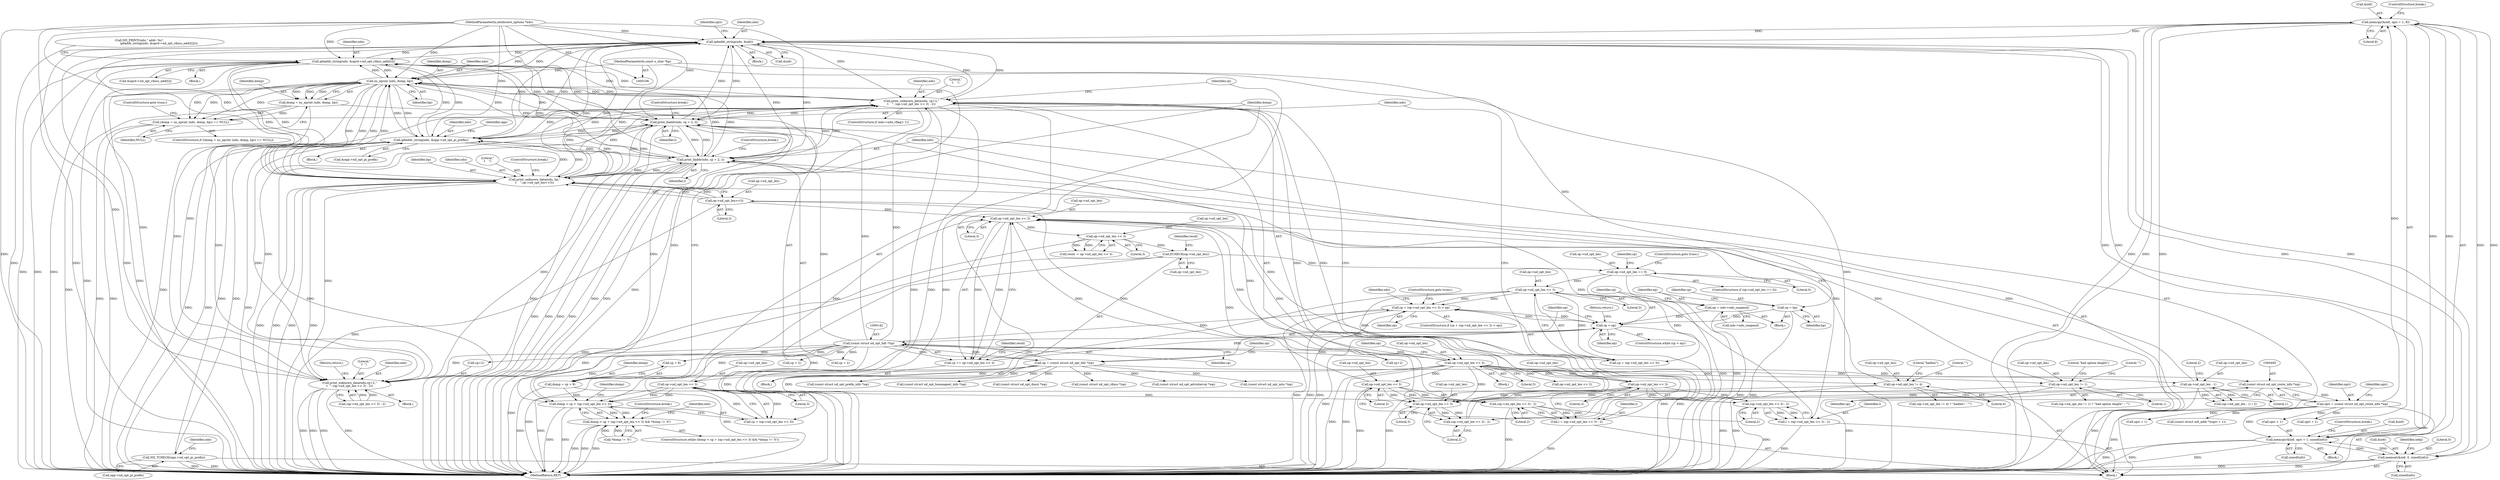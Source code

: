 digraph "0_tcpdump_d7505276842e85bfd067fa21cdb32b8a2dc3c5e4_0@API" {
"1000526" [label="(Call,memcpy(&in6, opri + 1, 8))"];
"1000555" [label="(Call,ip6addr_string(ndo, &in6))"];
"1000382" [label="(Call,ip6addr_string(ndo, &oprd->nd_opt_rdnss_addr[i]))"];
"1000436" [label="(Call,ns_nprint (ndo, domp, bp))"];
"1000612" [label="(Call,print_unknown_data(ndo, cp+2,\"\n\t    \", (op->nd_opt_len << 3) - 2))"];
"1000228" [label="(Call,print_lladdr(ndo, cp + 2, l))"];
"1000251" [label="(Call,ip6addr_string(ndo, &opp->nd_opt_pi_prefix))"];
"1000211" [label="(Call,print_lladdr(ndo, cp + 2, l))"];
"1000296" [label="(Call,print_unknown_data(ndo, bp,\"\n\t    \",op->nd_opt_len<<3))"];
"1000107" [label="(MethodParameterIn,netdissect_options *ndo)"];
"1000108" [label="(MethodParameterIn,const u_char *bp)"];
"1000300" [label="(Call,op->nd_opt_len<<3)"];
"1000188" [label="(Call,op->nd_opt_len << 3)"];
"1000164" [label="(Call,op->nd_opt_len << 3)"];
"1000154" [label="(Call,op->nd_opt_len == 0)"];
"1000144" [label="(Call,ECHECK(op->nd_opt_len))"];
"1000634" [label="(Call,op->nd_opt_len << 3)"];
"1000627" [label="(Call,op->nd_opt_len << 3)"];
"1000222" [label="(Call,op->nd_opt_len << 3)"];
"1000205" [label="(Call,op->nd_opt_len << 3)"];
"1000263" [label="(Call,op->nd_opt_len != 4)"];
"1000328" [label="(Call,op->nd_opt_len != 1)"];
"1000345" [label="(Call,op->nd_opt_len - 1)"];
"1000418" [label="(Call,op->nd_opt_len << 3)"];
"1000619" [label="(Call,op->nd_opt_len << 3)"];
"1000141" [label="(Call,(const struct nd_opt_hdr *)cp)"];
"1000135" [label="(Call,cp < ep)"];
"1000625" [label="(Call,cp += op->nd_opt_len << 3)"];
"1000126" [label="(Call,cp = bp)"];
"1000129" [label="(Call,ep = ndo->ndo_snapend)"];
"1000161" [label="(Call,cp + (op->nd_opt_len << 3) > ep)"];
"1000202" [label="(Call,l = (op->nd_opt_len << 3) - 2)"];
"1000204" [label="(Call,(op->nd_opt_len << 3) - 2)"];
"1000241" [label="(Call,ND_TCHECK(opp->nd_opt_pi_prefix))"];
"1000219" [label="(Call,l = (op->nd_opt_len << 3) - 2)"];
"1000221" [label="(Call,(op->nd_opt_len << 3) - 2)"];
"1000618" [label="(Call,(op->nd_opt_len << 3) - 2)"];
"1000414" [label="(Call,domp < cp + (op->nd_opt_len << 3))"];
"1000407" [label="(Call,domp = cp + 8)"];
"1000434" [label="(Call,domp = ns_nprint (ndo, domp, bp))"];
"1000501" [label="(Call,memset(&in6, 0, sizeof(in6)))"];
"1000526" [label="(Call,memcpy(&in6, opri + 1, 8))"];
"1000538" [label="(Call,memcpy(&in6, opri + 1, sizeof(in6)))"];
"1000492" [label="(Call,opri = (const struct nd_opt_route_info *)op)"];
"1000494" [label="(Call,(const struct nd_opt_route_info *)op)"];
"1000139" [label="(Call,op = (const struct nd_opt_hdr *)cp)"];
"1000433" [label="(Call,(domp = ns_nprint (ndo, domp, bp)) == NULL)"];
"1000413" [label="(Call,domp < cp + (op->nd_opt_len << 3) && *domp != '\0')"];
"1000591" [label="(Call,print_unknown_data(ndo,cp+2,\"\n\t  \", (op->nd_opt_len << 3) - 2))"];
"1000227" [label="(Literal,2)"];
"1000204" [label="(Call,(op->nd_opt_len << 3) - 2)"];
"1000241" [label="(Call,ND_TCHECK(opp->nd_opt_pi_prefix))"];
"1000438" [label="(Identifier,domp)"];
"1000226" [label="(Literal,3)"];
"1000137" [label="(Identifier,ep)"];
"1000544" [label="(Call,sizeof(in6))"];
"1000597" [label="(Call,(op->nd_opt_len << 3) - 2)"];
"1000134" [label="(ControlStructure,while (cp < ep))"];
"1000252" [label="(Identifier,ndo)"];
"1000416" [label="(Call,cp + (op->nd_opt_len << 3))"];
"1000623" [label="(Literal,3)"];
"1000492" [label="(Call,opri = (const struct nd_opt_route_info *)op)"];
"1000264" [label="(Call,op->nd_opt_len)"];
"1000203" [label="(Identifier,l)"];
"1000187" [label="(Block,)"];
"1000250" [label="(Block,)"];
"1000129" [label="(Call,ep = ndo->ndo_snapend)"];
"1000604" [label="(Return,return;)"];
"1000442" [label="(ControlStructure,break;)"];
"1000127" [label="(Identifier,cp)"];
"1000213" [label="(Call,cp + 2)"];
"1000233" [label="(Identifier,l)"];
"1000301" [label="(Call,op->nd_opt_len)"];
"1000135" [label="(Call,cp < ep)"];
"1000136" [label="(Identifier,cp)"];
"1000432" [label="(ControlStructure,if ((domp = ns_nprint (ndo, domp, bp)) == NULL))"];
"1000332" [label="(Literal,1)"];
"1000139" [label="(Call,op = (const struct nd_opt_hdr *)cp)"];
"1000298" [label="(Identifier,bp)"];
"1000624" [label="(Literal,2)"];
"1000297" [label="(Identifier,ndo)"];
"1000268" [label="(Literal,\"badlen\")"];
"1000434" [label="(Call,domp = ns_nprint (ndo, domp, bp))"];
"1000612" [label="(Call,print_unknown_data(ndo, cp+2,\"\n\t    \", (op->nd_opt_len << 3) - 2))"];
"1000188" [label="(Call,op->nd_opt_len << 3)"];
"1000222" [label="(Call,op->nd_opt_len << 3)"];
"1000628" [label="(Call,op->nd_opt_len)"];
"1000131" [label="(Call,ndo->ndo_snapend)"];
"1000339" [label="(Call,(const struct nd_opt_rdnss *)op)"];
"1000423" [label="(Call,*domp != '\0')"];
"1000165" [label="(Call,op->nd_opt_len)"];
"1000560" [label="(Identifier,opri)"];
"1000209" [label="(Literal,3)"];
"1000173" [label="(Identifier,ndo)"];
"1000596" [label="(Literal,\"\n\t  \")"];
"1000526" [label="(Call,memcpy(&in6, opri + 1, 8))"];
"1000299" [label="(Literal,\"\n\t    \")"];
"1000496" [label="(Identifier,op)"];
"1000194" [label="(Identifier,op)"];
"1000541" [label="(Call,opri + 1)"];
"1000592" [label="(Identifier,ndo)"];
"1000329" [label="(Call,op->nd_opt_len)"];
"1000168" [label="(Literal,3)"];
"1000253" [label="(Call,&opp->nd_opt_pi_prefix)"];
"1000632" [label="(Call,resid -= op->nd_opt_len << 3)"];
"1000625" [label="(Call,cp += op->nd_opt_len << 3)"];
"1000212" [label="(Identifier,ndo)"];
"1000433" [label="(Call,(domp = ns_nprint (ndo, domp, bp)) == NULL)"];
"1000333" [label="(Literal,\"bad option length\")"];
"1000230" [label="(Call,cp + 2)"];
"1000439" [label="(Identifier,bp)"];
"1000159" [label="(ControlStructure,goto trunc;)"];
"1000140" [label="(Identifier,op)"];
"1000162" [label="(Call,cp + (op->nd_opt_len << 3))"];
"1000505" [label="(Call,sizeof(in6))"];
"1000418" [label="(Call,op->nd_opt_len << 3)"];
"1000217" [label="(ControlStructure,break;)"];
"1000138" [label="(Block,)"];
"1000327" [label="(Call,(op->nd_opt_len != 1) ? \"bad option length\" : \"\")"];
"1000554" [label="(Block,)"];
"1000419" [label="(Call,op->nd_opt_len)"];
"1000415" [label="(Identifier,domp)"];
"1000144" [label="(Call,ECHECK(op->nd_opt_len))"];
"1000229" [label="(Identifier,ndo)"];
"1000345" [label="(Call,op->nd_opt_len - 1)"];
"1000259" [label="(Identifier,opp)"];
"1000189" [label="(Call,op->nd_opt_len)"];
"1000555" [label="(Call,ip6addr_string(ndo, &in6))"];
"1000107" [label="(MethodParameterIn,netdissect_options *ndo)"];
"1000382" [label="(Call,ip6addr_string(ndo, &oprd->nd_opt_rdnss_addr[i]))"];
"1000384" [label="(Call,&oprd->nd_opt_rdnss_addr[i])"];
"1000446" [label="(Call,(const struct nd_opt_advinterval *)op)"];
"1000242" [label="(Call,opp->nd_opt_pi_prefix)"];
"1000437" [label="(Identifier,ndo)"];
"1000228" [label="(Call,print_lladdr(ndo, cp + 2, l))"];
"1000153" [label="(ControlStructure,if (op->nd_opt_len == 0))"];
"1000635" [label="(Call,op->nd_opt_len)"];
"1000300" [label="(Call,op->nd_opt_len<<3)"];
"1000350" [label="(Literal,2)"];
"1000412" [label="(ControlStructure,while (domp < cp + (op->nd_opt_len << 3) && *domp != '\0'))"];
"1000154" [label="(Call,op->nd_opt_len == 0)"];
"1000511" [label="(Call,opri + 1)"];
"1000334" [label="(Literal,\"\")"];
"1000305" [label="(ControlStructure,break;)"];
"1000216" [label="(Identifier,l)"];
"1000634" [label="(Call,op->nd_opt_len << 3)"];
"1000169" [label="(Identifier,ep)"];
"1000263" [label="(Call,op->nd_opt_len != 4)"];
"1000493" [label="(Identifier,opri)"];
"1000143" [label="(Identifier,cp)"];
"1000161" [label="(Call,cp + (op->nd_opt_len << 3) > ep)"];
"1000532" [label="(Literal,8)"];
"1000267" [label="(Literal,4)"];
"1000613" [label="(Identifier,ndo)"];
"1000409" [label="(Call,cp + 8)"];
"1000440" [label="(Identifier,NULL)"];
"1000499" [label="(Identifier,opri)"];
"1000626" [label="(Identifier,cp)"];
"1000141" [label="(Call,(const struct nd_opt_hdr *)cp)"];
"1000200" [label="(Block,)"];
"1000627" [label="(Call,op->nd_opt_len << 3)"];
"1000309" [label="(Call,(const struct nd_opt_mtu *)op)"];
"1000435" [label="(Identifier,domp)"];
"1000383" [label="(Identifier,ndo)"];
"1000155" [label="(Call,op->nd_opt_len)"];
"1000380" [label="(Block,)"];
"1000638" [label="(Literal,3)"];
"1000557" [label="(Call,&in6)"];
"1000377" [label="(Call,ND_PRINT((ndo,\" addr: %s\",\n                                          ip6addr_string(ndo, &oprd->nd_opt_rdnss_addr[i]))))"];
"1000110" [label="(Block,)"];
"1000269" [label="(Literal,\"\")"];
"1000441" [label="(ControlStructure,goto trunc;)"];
"1000211" [label="(Call,print_lladdr(ndo, cp + 2, l))"];
"1000606" [label="(ControlStructure,if (ndo->ndo_vflag> 1))"];
"1000234" [label="(ControlStructure,break;)"];
"1000344" [label="(Call,(op->nd_opt_len - 1) / 2)"];
"1000108" [label="(MethodParameterIn,const u_char *bp)"];
"1000126" [label="(Call,cp = bp)"];
"1000620" [label="(Call,op->nd_opt_len)"];
"1000614" [label="(Call,cp+2)"];
"1000407" [label="(Call,domp = cp + 8)"];
"1000170" [label="(ControlStructure,goto trunc;)"];
"1000546" [label="(ControlStructure,break;)"];
"1000146" [label="(Identifier,op)"];
"1000619" [label="(Call,op->nd_opt_len << 3)"];
"1000639" [label="(Return,return;)"];
"1000494" [label="(Call,(const struct nd_opt_route_info *)op)"];
"1000518" [label="(Block,)"];
"1000158" [label="(Literal,0)"];
"1000346" [label="(Call,op->nd_opt_len)"];
"1000502" [label="(Call,&in6)"];
"1000349" [label="(Literal,1)"];
"1000163" [label="(Identifier,cp)"];
"1000238" [label="(Call,(const struct nd_opt_prefix_info *)op)"];
"1000538" [label="(Call,memcpy(&in6, opri + 1, sizeof(in6)))"];
"1000539" [label="(Call,&in6)"];
"1000223" [label="(Call,op->nd_opt_len)"];
"1000304" [label="(Literal,3)"];
"1000633" [label="(Identifier,resid)"];
"1000617" [label="(Literal,\"\n\t    \")"];
"1000467" [label="(Call,(const struct nd_opt_homeagent_info *)op)"];
"1000394" [label="(Call,(const struct nd_opt_dnssl *)op)"];
"1000591" [label="(Call,print_unknown_data(ndo,cp+2,\"\n\t  \", (op->nd_opt_len << 3) - 2))"];
"1000590" [label="(Block,)"];
"1000262" [label="(Call,(op->nd_opt_len != 4) ? \"badlen\" : \"\")"];
"1000414" [label="(Call,domp < cp + (op->nd_opt_len << 3))"];
"1000529" [label="(Call,opri + 1)"];
"1000192" [label="(Literal,3)"];
"1000598" [label="(Call,op->nd_opt_len << 3)"];
"1000128" [label="(Identifier,bp)"];
"1000220" [label="(Identifier,l)"];
"1000150" [label="(Identifier,resid)"];
"1000436" [label="(Call,ns_nprint (ndo, domp, bp))"];
"1000210" [label="(Literal,2)"];
"1000509" [label="(Call,(const struct in6_addr *)(opri + 1))"];
"1000296" [label="(Call,print_unknown_data(ndo, bp,\"\n\t    \",op->nd_opt_len<<3))"];
"1000648" [label="(MethodReturn,RET)"];
"1000247" [label="(Identifier,ndo)"];
"1000164" [label="(Call,op->nd_opt_len << 3)"];
"1000251" [label="(Call,ip6addr_string(ndo, &opp->nd_opt_pi_prefix))"];
"1000508" [label="(Identifier,in6p)"];
"1000219" [label="(Call,l = (op->nd_opt_len << 3) - 2)"];
"1000145" [label="(Call,op->nd_opt_len)"];
"1000408" [label="(Identifier,domp)"];
"1000618" [label="(Call,(op->nd_opt_len << 3) - 2)"];
"1000130" [label="(Identifier,ep)"];
"1000205" [label="(Call,op->nd_opt_len << 3)"];
"1000501" [label="(Call,memset(&in6, 0, sizeof(in6)))"];
"1000328" [label="(Call,op->nd_opt_len != 1)"];
"1000593" [label="(Call,cp+2)"];
"1000413" [label="(Call,domp < cp + (op->nd_opt_len << 3) && *domp != '\0')"];
"1000221" [label="(Call,(op->nd_opt_len << 3) - 2)"];
"1000425" [label="(Identifier,domp)"];
"1000206" [label="(Call,op->nd_opt_len)"];
"1000556" [label="(Identifier,ndo)"];
"1000430" [label="(Identifier,ndo)"];
"1000631" [label="(Literal,3)"];
"1000504" [label="(Literal,0)"];
"1000422" [label="(Literal,3)"];
"1000160" [label="(ControlStructure,if (cp + (op->nd_opt_len << 3) > ep))"];
"1000202" [label="(Call,l = (op->nd_opt_len << 3) - 2)"];
"1000527" [label="(Call,&in6)"];
"1000533" [label="(ControlStructure,break;)"];
"1000526" -> "1000518"  [label="AST: "];
"1000526" -> "1000532"  [label="CFG: "];
"1000527" -> "1000526"  [label="AST: "];
"1000529" -> "1000526"  [label="AST: "];
"1000532" -> "1000526"  [label="AST: "];
"1000533" -> "1000526"  [label="CFG: "];
"1000526" -> "1000648"  [label="DDG: "];
"1000526" -> "1000648"  [label="DDG: "];
"1000526" -> "1000648"  [label="DDG: "];
"1000526" -> "1000501"  [label="DDG: "];
"1000555" -> "1000526"  [label="DDG: "];
"1000501" -> "1000526"  [label="DDG: "];
"1000538" -> "1000526"  [label="DDG: "];
"1000492" -> "1000526"  [label="DDG: "];
"1000526" -> "1000538"  [label="DDG: "];
"1000526" -> "1000555"  [label="DDG: "];
"1000555" -> "1000554"  [label="AST: "];
"1000555" -> "1000557"  [label="CFG: "];
"1000556" -> "1000555"  [label="AST: "];
"1000557" -> "1000555"  [label="AST: "];
"1000560" -> "1000555"  [label="CFG: "];
"1000555" -> "1000648"  [label="DDG: "];
"1000555" -> "1000648"  [label="DDG: "];
"1000555" -> "1000648"  [label="DDG: "];
"1000555" -> "1000211"  [label="DDG: "];
"1000555" -> "1000228"  [label="DDG: "];
"1000555" -> "1000251"  [label="DDG: "];
"1000555" -> "1000296"  [label="DDG: "];
"1000555" -> "1000382"  [label="DDG: "];
"1000555" -> "1000436"  [label="DDG: "];
"1000555" -> "1000501"  [label="DDG: "];
"1000555" -> "1000538"  [label="DDG: "];
"1000382" -> "1000555"  [label="DDG: "];
"1000436" -> "1000555"  [label="DDG: "];
"1000612" -> "1000555"  [label="DDG: "];
"1000228" -> "1000555"  [label="DDG: "];
"1000251" -> "1000555"  [label="DDG: "];
"1000211" -> "1000555"  [label="DDG: "];
"1000296" -> "1000555"  [label="DDG: "];
"1000107" -> "1000555"  [label="DDG: "];
"1000501" -> "1000555"  [label="DDG: "];
"1000538" -> "1000555"  [label="DDG: "];
"1000555" -> "1000591"  [label="DDG: "];
"1000555" -> "1000612"  [label="DDG: "];
"1000382" -> "1000380"  [label="AST: "];
"1000382" -> "1000384"  [label="CFG: "];
"1000383" -> "1000382"  [label="AST: "];
"1000384" -> "1000382"  [label="AST: "];
"1000377" -> "1000382"  [label="CFG: "];
"1000382" -> "1000648"  [label="DDG: "];
"1000382" -> "1000648"  [label="DDG: "];
"1000382" -> "1000648"  [label="DDG: "];
"1000382" -> "1000211"  [label="DDG: "];
"1000382" -> "1000228"  [label="DDG: "];
"1000382" -> "1000251"  [label="DDG: "];
"1000382" -> "1000296"  [label="DDG: "];
"1000436" -> "1000382"  [label="DDG: "];
"1000612" -> "1000382"  [label="DDG: "];
"1000228" -> "1000382"  [label="DDG: "];
"1000251" -> "1000382"  [label="DDG: "];
"1000211" -> "1000382"  [label="DDG: "];
"1000296" -> "1000382"  [label="DDG: "];
"1000107" -> "1000382"  [label="DDG: "];
"1000382" -> "1000436"  [label="DDG: "];
"1000382" -> "1000591"  [label="DDG: "];
"1000382" -> "1000612"  [label="DDG: "];
"1000436" -> "1000434"  [label="AST: "];
"1000436" -> "1000439"  [label="CFG: "];
"1000437" -> "1000436"  [label="AST: "];
"1000438" -> "1000436"  [label="AST: "];
"1000439" -> "1000436"  [label="AST: "];
"1000434" -> "1000436"  [label="CFG: "];
"1000436" -> "1000648"  [label="DDG: "];
"1000436" -> "1000648"  [label="DDG: "];
"1000436" -> "1000211"  [label="DDG: "];
"1000436" -> "1000228"  [label="DDG: "];
"1000436" -> "1000251"  [label="DDG: "];
"1000436" -> "1000296"  [label="DDG: "];
"1000436" -> "1000296"  [label="DDG: "];
"1000436" -> "1000433"  [label="DDG: "];
"1000436" -> "1000433"  [label="DDG: "];
"1000436" -> "1000433"  [label="DDG: "];
"1000436" -> "1000434"  [label="DDG: "];
"1000436" -> "1000434"  [label="DDG: "];
"1000436" -> "1000434"  [label="DDG: "];
"1000612" -> "1000436"  [label="DDG: "];
"1000228" -> "1000436"  [label="DDG: "];
"1000251" -> "1000436"  [label="DDG: "];
"1000211" -> "1000436"  [label="DDG: "];
"1000296" -> "1000436"  [label="DDG: "];
"1000296" -> "1000436"  [label="DDG: "];
"1000107" -> "1000436"  [label="DDG: "];
"1000414" -> "1000436"  [label="DDG: "];
"1000108" -> "1000436"  [label="DDG: "];
"1000436" -> "1000591"  [label="DDG: "];
"1000436" -> "1000612"  [label="DDG: "];
"1000612" -> "1000606"  [label="AST: "];
"1000612" -> "1000618"  [label="CFG: "];
"1000613" -> "1000612"  [label="AST: "];
"1000614" -> "1000612"  [label="AST: "];
"1000617" -> "1000612"  [label="AST: "];
"1000618" -> "1000612"  [label="AST: "];
"1000626" -> "1000612"  [label="CFG: "];
"1000612" -> "1000648"  [label="DDG: "];
"1000612" -> "1000648"  [label="DDG: "];
"1000612" -> "1000648"  [label="DDG: "];
"1000612" -> "1000648"  [label="DDG: "];
"1000612" -> "1000211"  [label="DDG: "];
"1000612" -> "1000228"  [label="DDG: "];
"1000612" -> "1000251"  [label="DDG: "];
"1000612" -> "1000296"  [label="DDG: "];
"1000612" -> "1000591"  [label="DDG: "];
"1000228" -> "1000612"  [label="DDG: "];
"1000251" -> "1000612"  [label="DDG: "];
"1000211" -> "1000612"  [label="DDG: "];
"1000296" -> "1000612"  [label="DDG: "];
"1000107" -> "1000612"  [label="DDG: "];
"1000141" -> "1000612"  [label="DDG: "];
"1000618" -> "1000612"  [label="DDG: "];
"1000618" -> "1000612"  [label="DDG: "];
"1000228" -> "1000200"  [label="AST: "];
"1000228" -> "1000233"  [label="CFG: "];
"1000229" -> "1000228"  [label="AST: "];
"1000230" -> "1000228"  [label="AST: "];
"1000233" -> "1000228"  [label="AST: "];
"1000234" -> "1000228"  [label="CFG: "];
"1000228" -> "1000648"  [label="DDG: "];
"1000228" -> "1000648"  [label="DDG: "];
"1000228" -> "1000648"  [label="DDG: "];
"1000228" -> "1000648"  [label="DDG: "];
"1000228" -> "1000211"  [label="DDG: "];
"1000251" -> "1000228"  [label="DDG: "];
"1000211" -> "1000228"  [label="DDG: "];
"1000296" -> "1000228"  [label="DDG: "];
"1000107" -> "1000228"  [label="DDG: "];
"1000141" -> "1000228"  [label="DDG: "];
"1000219" -> "1000228"  [label="DDG: "];
"1000228" -> "1000251"  [label="DDG: "];
"1000228" -> "1000296"  [label="DDG: "];
"1000228" -> "1000591"  [label="DDG: "];
"1000251" -> "1000250"  [label="AST: "];
"1000251" -> "1000253"  [label="CFG: "];
"1000252" -> "1000251"  [label="AST: "];
"1000253" -> "1000251"  [label="AST: "];
"1000259" -> "1000251"  [label="CFG: "];
"1000251" -> "1000648"  [label="DDG: "];
"1000251" -> "1000648"  [label="DDG: "];
"1000251" -> "1000648"  [label="DDG: "];
"1000251" -> "1000211"  [label="DDG: "];
"1000251" -> "1000241"  [label="DDG: "];
"1000211" -> "1000251"  [label="DDG: "];
"1000296" -> "1000251"  [label="DDG: "];
"1000107" -> "1000251"  [label="DDG: "];
"1000241" -> "1000251"  [label="DDG: "];
"1000251" -> "1000296"  [label="DDG: "];
"1000251" -> "1000591"  [label="DDG: "];
"1000211" -> "1000200"  [label="AST: "];
"1000211" -> "1000216"  [label="CFG: "];
"1000212" -> "1000211"  [label="AST: "];
"1000213" -> "1000211"  [label="AST: "];
"1000216" -> "1000211"  [label="AST: "];
"1000217" -> "1000211"  [label="CFG: "];
"1000211" -> "1000648"  [label="DDG: "];
"1000211" -> "1000648"  [label="DDG: "];
"1000211" -> "1000648"  [label="DDG: "];
"1000211" -> "1000648"  [label="DDG: "];
"1000296" -> "1000211"  [label="DDG: "];
"1000107" -> "1000211"  [label="DDG: "];
"1000141" -> "1000211"  [label="DDG: "];
"1000202" -> "1000211"  [label="DDG: "];
"1000211" -> "1000296"  [label="DDG: "];
"1000211" -> "1000591"  [label="DDG: "];
"1000296" -> "1000200"  [label="AST: "];
"1000296" -> "1000300"  [label="CFG: "];
"1000297" -> "1000296"  [label="AST: "];
"1000298" -> "1000296"  [label="AST: "];
"1000299" -> "1000296"  [label="AST: "];
"1000300" -> "1000296"  [label="AST: "];
"1000305" -> "1000296"  [label="CFG: "];
"1000296" -> "1000648"  [label="DDG: "];
"1000296" -> "1000648"  [label="DDG: "];
"1000296" -> "1000648"  [label="DDG: "];
"1000296" -> "1000648"  [label="DDG: "];
"1000107" -> "1000296"  [label="DDG: "];
"1000108" -> "1000296"  [label="DDG: "];
"1000300" -> "1000296"  [label="DDG: "];
"1000300" -> "1000296"  [label="DDG: "];
"1000296" -> "1000591"  [label="DDG: "];
"1000107" -> "1000106"  [label="AST: "];
"1000107" -> "1000648"  [label="DDG: "];
"1000107" -> "1000591"  [label="DDG: "];
"1000108" -> "1000106"  [label="AST: "];
"1000108" -> "1000648"  [label="DDG: "];
"1000108" -> "1000126"  [label="DDG: "];
"1000300" -> "1000304"  [label="CFG: "];
"1000301" -> "1000300"  [label="AST: "];
"1000304" -> "1000300"  [label="AST: "];
"1000300" -> "1000648"  [label="DDG: "];
"1000188" -> "1000300"  [label="DDG: "];
"1000300" -> "1000619"  [label="DDG: "];
"1000300" -> "1000627"  [label="DDG: "];
"1000188" -> "1000187"  [label="AST: "];
"1000188" -> "1000192"  [label="CFG: "];
"1000189" -> "1000188"  [label="AST: "];
"1000192" -> "1000188"  [label="AST: "];
"1000194" -> "1000188"  [label="CFG: "];
"1000188" -> "1000648"  [label="DDG: "];
"1000188" -> "1000648"  [label="DDG: "];
"1000164" -> "1000188"  [label="DDG: "];
"1000188" -> "1000205"  [label="DDG: "];
"1000188" -> "1000222"  [label="DDG: "];
"1000188" -> "1000263"  [label="DDG: "];
"1000188" -> "1000328"  [label="DDG: "];
"1000188" -> "1000345"  [label="DDG: "];
"1000188" -> "1000418"  [label="DDG: "];
"1000188" -> "1000598"  [label="DDG: "];
"1000188" -> "1000619"  [label="DDG: "];
"1000188" -> "1000627"  [label="DDG: "];
"1000164" -> "1000162"  [label="AST: "];
"1000164" -> "1000168"  [label="CFG: "];
"1000165" -> "1000164"  [label="AST: "];
"1000168" -> "1000164"  [label="AST: "];
"1000162" -> "1000164"  [label="CFG: "];
"1000164" -> "1000648"  [label="DDG: "];
"1000164" -> "1000161"  [label="DDG: "];
"1000164" -> "1000161"  [label="DDG: "];
"1000164" -> "1000162"  [label="DDG: "];
"1000164" -> "1000162"  [label="DDG: "];
"1000154" -> "1000164"  [label="DDG: "];
"1000154" -> "1000153"  [label="AST: "];
"1000154" -> "1000158"  [label="CFG: "];
"1000155" -> "1000154"  [label="AST: "];
"1000158" -> "1000154"  [label="AST: "];
"1000159" -> "1000154"  [label="CFG: "];
"1000163" -> "1000154"  [label="CFG: "];
"1000154" -> "1000648"  [label="DDG: "];
"1000154" -> "1000648"  [label="DDG: "];
"1000144" -> "1000154"  [label="DDG: "];
"1000144" -> "1000138"  [label="AST: "];
"1000144" -> "1000145"  [label="CFG: "];
"1000145" -> "1000144"  [label="AST: "];
"1000150" -> "1000144"  [label="CFG: "];
"1000144" -> "1000648"  [label="DDG: "];
"1000144" -> "1000648"  [label="DDG: "];
"1000634" -> "1000144"  [label="DDG: "];
"1000634" -> "1000632"  [label="AST: "];
"1000634" -> "1000638"  [label="CFG: "];
"1000635" -> "1000634"  [label="AST: "];
"1000638" -> "1000634"  [label="AST: "];
"1000632" -> "1000634"  [label="CFG: "];
"1000634" -> "1000648"  [label="DDG: "];
"1000634" -> "1000632"  [label="DDG: "];
"1000634" -> "1000632"  [label="DDG: "];
"1000627" -> "1000634"  [label="DDG: "];
"1000627" -> "1000625"  [label="AST: "];
"1000627" -> "1000631"  [label="CFG: "];
"1000628" -> "1000627"  [label="AST: "];
"1000631" -> "1000627"  [label="AST: "];
"1000625" -> "1000627"  [label="CFG: "];
"1000627" -> "1000625"  [label="DDG: "];
"1000627" -> "1000625"  [label="DDG: "];
"1000222" -> "1000627"  [label="DDG: "];
"1000205" -> "1000627"  [label="DDG: "];
"1000263" -> "1000627"  [label="DDG: "];
"1000328" -> "1000627"  [label="DDG: "];
"1000345" -> "1000627"  [label="DDG: "];
"1000418" -> "1000627"  [label="DDG: "];
"1000619" -> "1000627"  [label="DDG: "];
"1000222" -> "1000221"  [label="AST: "];
"1000222" -> "1000226"  [label="CFG: "];
"1000223" -> "1000222"  [label="AST: "];
"1000226" -> "1000222"  [label="AST: "];
"1000227" -> "1000222"  [label="CFG: "];
"1000222" -> "1000648"  [label="DDG: "];
"1000222" -> "1000221"  [label="DDG: "];
"1000222" -> "1000221"  [label="DDG: "];
"1000222" -> "1000619"  [label="DDG: "];
"1000205" -> "1000204"  [label="AST: "];
"1000205" -> "1000209"  [label="CFG: "];
"1000206" -> "1000205"  [label="AST: "];
"1000209" -> "1000205"  [label="AST: "];
"1000210" -> "1000205"  [label="CFG: "];
"1000205" -> "1000648"  [label="DDG: "];
"1000205" -> "1000204"  [label="DDG: "];
"1000205" -> "1000204"  [label="DDG: "];
"1000205" -> "1000619"  [label="DDG: "];
"1000263" -> "1000262"  [label="AST: "];
"1000263" -> "1000267"  [label="CFG: "];
"1000264" -> "1000263"  [label="AST: "];
"1000267" -> "1000263"  [label="AST: "];
"1000268" -> "1000263"  [label="CFG: "];
"1000269" -> "1000263"  [label="CFG: "];
"1000263" -> "1000648"  [label="DDG: "];
"1000263" -> "1000619"  [label="DDG: "];
"1000328" -> "1000327"  [label="AST: "];
"1000328" -> "1000332"  [label="CFG: "];
"1000329" -> "1000328"  [label="AST: "];
"1000332" -> "1000328"  [label="AST: "];
"1000333" -> "1000328"  [label="CFG: "];
"1000334" -> "1000328"  [label="CFG: "];
"1000328" -> "1000648"  [label="DDG: "];
"1000328" -> "1000619"  [label="DDG: "];
"1000345" -> "1000344"  [label="AST: "];
"1000345" -> "1000349"  [label="CFG: "];
"1000346" -> "1000345"  [label="AST: "];
"1000349" -> "1000345"  [label="AST: "];
"1000350" -> "1000345"  [label="CFG: "];
"1000345" -> "1000648"  [label="DDG: "];
"1000345" -> "1000344"  [label="DDG: "];
"1000345" -> "1000344"  [label="DDG: "];
"1000345" -> "1000619"  [label="DDG: "];
"1000418" -> "1000416"  [label="AST: "];
"1000418" -> "1000422"  [label="CFG: "];
"1000419" -> "1000418"  [label="AST: "];
"1000422" -> "1000418"  [label="AST: "];
"1000416" -> "1000418"  [label="CFG: "];
"1000418" -> "1000648"  [label="DDG: "];
"1000418" -> "1000414"  [label="DDG: "];
"1000418" -> "1000414"  [label="DDG: "];
"1000418" -> "1000416"  [label="DDG: "];
"1000418" -> "1000416"  [label="DDG: "];
"1000418" -> "1000619"  [label="DDG: "];
"1000619" -> "1000618"  [label="AST: "];
"1000619" -> "1000623"  [label="CFG: "];
"1000620" -> "1000619"  [label="AST: "];
"1000623" -> "1000619"  [label="AST: "];
"1000624" -> "1000619"  [label="CFG: "];
"1000619" -> "1000618"  [label="DDG: "];
"1000619" -> "1000618"  [label="DDG: "];
"1000141" -> "1000139"  [label="AST: "];
"1000141" -> "1000143"  [label="CFG: "];
"1000142" -> "1000141"  [label="AST: "];
"1000143" -> "1000141"  [label="AST: "];
"1000139" -> "1000141"  [label="CFG: "];
"1000141" -> "1000648"  [label="DDG: "];
"1000141" -> "1000139"  [label="DDG: "];
"1000135" -> "1000141"  [label="DDG: "];
"1000141" -> "1000161"  [label="DDG: "];
"1000141" -> "1000162"  [label="DDG: "];
"1000141" -> "1000213"  [label="DDG: "];
"1000141" -> "1000230"  [label="DDG: "];
"1000141" -> "1000407"  [label="DDG: "];
"1000141" -> "1000409"  [label="DDG: "];
"1000141" -> "1000414"  [label="DDG: "];
"1000141" -> "1000416"  [label="DDG: "];
"1000141" -> "1000591"  [label="DDG: "];
"1000141" -> "1000593"  [label="DDG: "];
"1000141" -> "1000614"  [label="DDG: "];
"1000141" -> "1000625"  [label="DDG: "];
"1000135" -> "1000134"  [label="AST: "];
"1000135" -> "1000137"  [label="CFG: "];
"1000136" -> "1000135"  [label="AST: "];
"1000137" -> "1000135"  [label="AST: "];
"1000140" -> "1000135"  [label="CFG: "];
"1000639" -> "1000135"  [label="CFG: "];
"1000135" -> "1000648"  [label="DDG: "];
"1000135" -> "1000648"  [label="DDG: "];
"1000135" -> "1000648"  [label="DDG: "];
"1000625" -> "1000135"  [label="DDG: "];
"1000126" -> "1000135"  [label="DDG: "];
"1000129" -> "1000135"  [label="DDG: "];
"1000161" -> "1000135"  [label="DDG: "];
"1000135" -> "1000161"  [label="DDG: "];
"1000625" -> "1000138"  [label="AST: "];
"1000626" -> "1000625"  [label="AST: "];
"1000633" -> "1000625"  [label="CFG: "];
"1000126" -> "1000110"  [label="AST: "];
"1000126" -> "1000128"  [label="CFG: "];
"1000127" -> "1000126"  [label="AST: "];
"1000128" -> "1000126"  [label="AST: "];
"1000130" -> "1000126"  [label="CFG: "];
"1000126" -> "1000648"  [label="DDG: "];
"1000129" -> "1000110"  [label="AST: "];
"1000129" -> "1000131"  [label="CFG: "];
"1000130" -> "1000129"  [label="AST: "];
"1000131" -> "1000129"  [label="AST: "];
"1000136" -> "1000129"  [label="CFG: "];
"1000129" -> "1000648"  [label="DDG: "];
"1000161" -> "1000160"  [label="AST: "];
"1000161" -> "1000169"  [label="CFG: "];
"1000162" -> "1000161"  [label="AST: "];
"1000169" -> "1000161"  [label="AST: "];
"1000170" -> "1000161"  [label="CFG: "];
"1000173" -> "1000161"  [label="CFG: "];
"1000161" -> "1000648"  [label="DDG: "];
"1000161" -> "1000648"  [label="DDG: "];
"1000161" -> "1000648"  [label="DDG: "];
"1000202" -> "1000200"  [label="AST: "];
"1000202" -> "1000204"  [label="CFG: "];
"1000203" -> "1000202"  [label="AST: "];
"1000204" -> "1000202"  [label="AST: "];
"1000212" -> "1000202"  [label="CFG: "];
"1000202" -> "1000648"  [label="DDG: "];
"1000204" -> "1000202"  [label="DDG: "];
"1000204" -> "1000202"  [label="DDG: "];
"1000204" -> "1000210"  [label="CFG: "];
"1000210" -> "1000204"  [label="AST: "];
"1000204" -> "1000648"  [label="DDG: "];
"1000241" -> "1000200"  [label="AST: "];
"1000241" -> "1000242"  [label="CFG: "];
"1000242" -> "1000241"  [label="AST: "];
"1000247" -> "1000241"  [label="CFG: "];
"1000241" -> "1000648"  [label="DDG: "];
"1000241" -> "1000648"  [label="DDG: "];
"1000219" -> "1000200"  [label="AST: "];
"1000219" -> "1000221"  [label="CFG: "];
"1000220" -> "1000219"  [label="AST: "];
"1000221" -> "1000219"  [label="AST: "];
"1000229" -> "1000219"  [label="CFG: "];
"1000219" -> "1000648"  [label="DDG: "];
"1000221" -> "1000219"  [label="DDG: "];
"1000221" -> "1000219"  [label="DDG: "];
"1000221" -> "1000227"  [label="CFG: "];
"1000227" -> "1000221"  [label="AST: "];
"1000221" -> "1000648"  [label="DDG: "];
"1000618" -> "1000624"  [label="CFG: "];
"1000624" -> "1000618"  [label="AST: "];
"1000414" -> "1000413"  [label="AST: "];
"1000414" -> "1000416"  [label="CFG: "];
"1000415" -> "1000414"  [label="AST: "];
"1000416" -> "1000414"  [label="AST: "];
"1000425" -> "1000414"  [label="CFG: "];
"1000413" -> "1000414"  [label="CFG: "];
"1000414" -> "1000648"  [label="DDG: "];
"1000414" -> "1000648"  [label="DDG: "];
"1000414" -> "1000413"  [label="DDG: "];
"1000414" -> "1000413"  [label="DDG: "];
"1000407" -> "1000414"  [label="DDG: "];
"1000434" -> "1000414"  [label="DDG: "];
"1000407" -> "1000200"  [label="AST: "];
"1000407" -> "1000409"  [label="CFG: "];
"1000408" -> "1000407"  [label="AST: "];
"1000409" -> "1000407"  [label="AST: "];
"1000415" -> "1000407"  [label="CFG: "];
"1000407" -> "1000648"  [label="DDG: "];
"1000434" -> "1000433"  [label="AST: "];
"1000435" -> "1000434"  [label="AST: "];
"1000440" -> "1000434"  [label="CFG: "];
"1000434" -> "1000648"  [label="DDG: "];
"1000434" -> "1000648"  [label="DDG: "];
"1000434" -> "1000433"  [label="DDG: "];
"1000501" -> "1000200"  [label="AST: "];
"1000501" -> "1000505"  [label="CFG: "];
"1000502" -> "1000501"  [label="AST: "];
"1000504" -> "1000501"  [label="AST: "];
"1000505" -> "1000501"  [label="AST: "];
"1000508" -> "1000501"  [label="CFG: "];
"1000501" -> "1000648"  [label="DDG: "];
"1000501" -> "1000648"  [label="DDG: "];
"1000538" -> "1000501"  [label="DDG: "];
"1000501" -> "1000538"  [label="DDG: "];
"1000538" -> "1000518"  [label="AST: "];
"1000538" -> "1000544"  [label="CFG: "];
"1000539" -> "1000538"  [label="AST: "];
"1000541" -> "1000538"  [label="AST: "];
"1000544" -> "1000538"  [label="AST: "];
"1000546" -> "1000538"  [label="CFG: "];
"1000538" -> "1000648"  [label="DDG: "];
"1000538" -> "1000648"  [label="DDG: "];
"1000538" -> "1000648"  [label="DDG: "];
"1000492" -> "1000538"  [label="DDG: "];
"1000492" -> "1000200"  [label="AST: "];
"1000492" -> "1000494"  [label="CFG: "];
"1000493" -> "1000492"  [label="AST: "];
"1000494" -> "1000492"  [label="AST: "];
"1000499" -> "1000492"  [label="CFG: "];
"1000492" -> "1000648"  [label="DDG: "];
"1000494" -> "1000492"  [label="DDG: "];
"1000492" -> "1000509"  [label="DDG: "];
"1000492" -> "1000511"  [label="DDG: "];
"1000492" -> "1000529"  [label="DDG: "];
"1000492" -> "1000541"  [label="DDG: "];
"1000494" -> "1000496"  [label="CFG: "];
"1000495" -> "1000494"  [label="AST: "];
"1000496" -> "1000494"  [label="AST: "];
"1000494" -> "1000648"  [label="DDG: "];
"1000139" -> "1000494"  [label="DDG: "];
"1000139" -> "1000138"  [label="AST: "];
"1000140" -> "1000139"  [label="AST: "];
"1000146" -> "1000139"  [label="CFG: "];
"1000139" -> "1000648"  [label="DDG: "];
"1000139" -> "1000648"  [label="DDG: "];
"1000139" -> "1000238"  [label="DDG: "];
"1000139" -> "1000309"  [label="DDG: "];
"1000139" -> "1000339"  [label="DDG: "];
"1000139" -> "1000394"  [label="DDG: "];
"1000139" -> "1000446"  [label="DDG: "];
"1000139" -> "1000467"  [label="DDG: "];
"1000433" -> "1000432"  [label="AST: "];
"1000433" -> "1000440"  [label="CFG: "];
"1000440" -> "1000433"  [label="AST: "];
"1000415" -> "1000433"  [label="CFG: "];
"1000441" -> "1000433"  [label="CFG: "];
"1000433" -> "1000648"  [label="DDG: "];
"1000433" -> "1000648"  [label="DDG: "];
"1000413" -> "1000412"  [label="AST: "];
"1000413" -> "1000423"  [label="CFG: "];
"1000423" -> "1000413"  [label="AST: "];
"1000430" -> "1000413"  [label="CFG: "];
"1000442" -> "1000413"  [label="CFG: "];
"1000413" -> "1000648"  [label="DDG: "];
"1000413" -> "1000648"  [label="DDG: "];
"1000413" -> "1000648"  [label="DDG: "];
"1000423" -> "1000413"  [label="DDG: "];
"1000423" -> "1000413"  [label="DDG: "];
"1000591" -> "1000590"  [label="AST: "];
"1000591" -> "1000597"  [label="CFG: "];
"1000592" -> "1000591"  [label="AST: "];
"1000593" -> "1000591"  [label="AST: "];
"1000596" -> "1000591"  [label="AST: "];
"1000597" -> "1000591"  [label="AST: "];
"1000604" -> "1000591"  [label="CFG: "];
"1000591" -> "1000648"  [label="DDG: "];
"1000591" -> "1000648"  [label="DDG: "];
"1000591" -> "1000648"  [label="DDG: "];
"1000591" -> "1000648"  [label="DDG: "];
"1000597" -> "1000591"  [label="DDG: "];
"1000597" -> "1000591"  [label="DDG: "];
}
